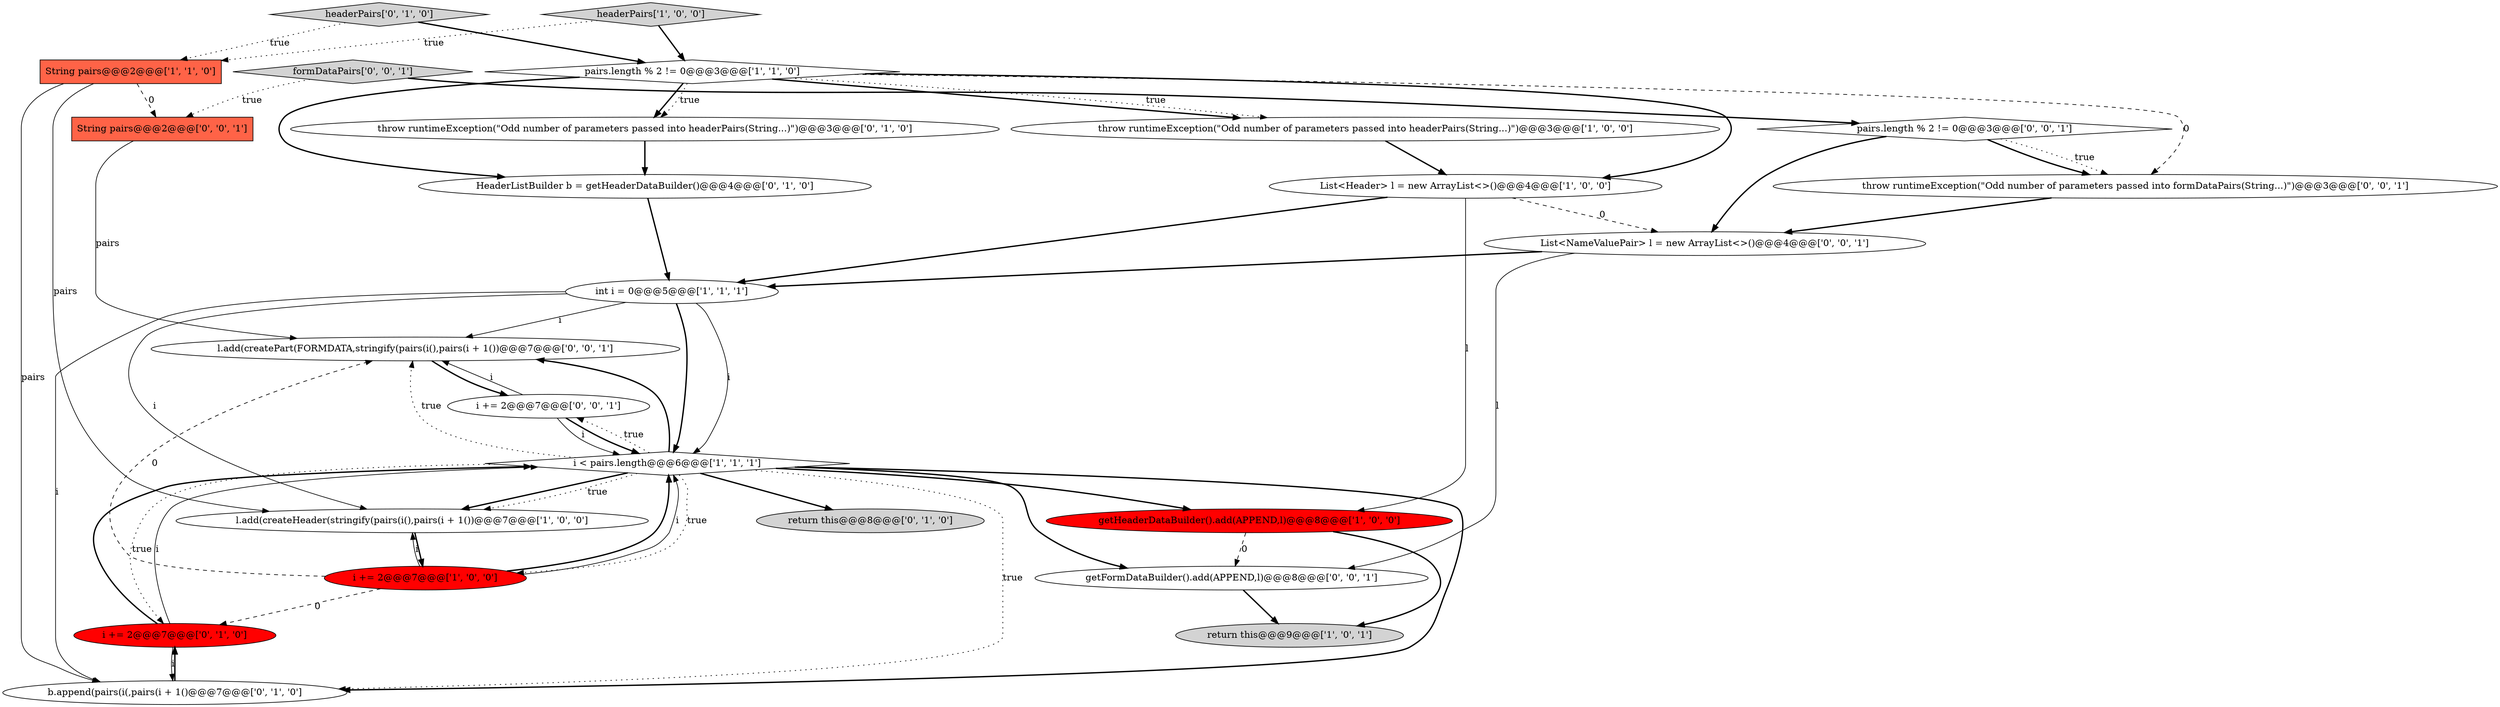 digraph {
19 [style = filled, label = "String pairs@@@2@@@['0', '0', '1']", fillcolor = tomato, shape = box image = "AAA0AAABBB3BBB"];
0 [style = filled, label = "throw runtimeException(\"Odd number of parameters passed into headerPairs(String...)\")@@@3@@@['1', '0', '0']", fillcolor = white, shape = ellipse image = "AAA0AAABBB1BBB"];
4 [style = filled, label = "int i = 0@@@5@@@['1', '1', '1']", fillcolor = white, shape = ellipse image = "AAA0AAABBB1BBB"];
3 [style = filled, label = "String pairs@@@2@@@['1', '1', '0']", fillcolor = tomato, shape = box image = "AAA0AAABBB1BBB"];
10 [style = filled, label = "getHeaderDataBuilder().add(APPEND,l)@@@8@@@['1', '0', '0']", fillcolor = red, shape = ellipse image = "AAA1AAABBB1BBB"];
6 [style = filled, label = "l.add(createHeader(stringify(pairs(i(),pairs(i + 1())@@@7@@@['1', '0', '0']", fillcolor = white, shape = ellipse image = "AAA0AAABBB1BBB"];
9 [style = filled, label = "i += 2@@@7@@@['1', '0', '0']", fillcolor = red, shape = ellipse image = "AAA1AAABBB1BBB"];
13 [style = filled, label = "headerPairs['0', '1', '0']", fillcolor = lightgray, shape = diamond image = "AAA0AAABBB2BBB"];
24 [style = filled, label = "l.add(createPart(FORMDATA,stringify(pairs(i(),pairs(i + 1())@@@7@@@['0', '0', '1']", fillcolor = white, shape = ellipse image = "AAA0AAABBB3BBB"];
17 [style = filled, label = "getFormDataBuilder().add(APPEND,l)@@@8@@@['0', '0', '1']", fillcolor = white, shape = ellipse image = "AAA0AAABBB3BBB"];
8 [style = filled, label = "i < pairs.length@@@6@@@['1', '1', '1']", fillcolor = white, shape = diamond image = "AAA0AAABBB1BBB"];
22 [style = filled, label = "throw runtimeException(\"Odd number of parameters passed into formDataPairs(String...)\")@@@3@@@['0', '0', '1']", fillcolor = white, shape = ellipse image = "AAA0AAABBB3BBB"];
2 [style = filled, label = "headerPairs['1', '0', '0']", fillcolor = lightgray, shape = diamond image = "AAA0AAABBB1BBB"];
12 [style = filled, label = "throw runtimeException(\"Odd number of parameters passed into headerPairs(String...)\")@@@3@@@['0', '1', '0']", fillcolor = white, shape = ellipse image = "AAA0AAABBB2BBB"];
5 [style = filled, label = "List<Header> l = new ArrayList<>()@@@4@@@['1', '0', '0']", fillcolor = white, shape = ellipse image = "AAA0AAABBB1BBB"];
18 [style = filled, label = "i += 2@@@7@@@['0', '0', '1']", fillcolor = white, shape = ellipse image = "AAA0AAABBB3BBB"];
21 [style = filled, label = "pairs.length % 2 != 0@@@3@@@['0', '0', '1']", fillcolor = white, shape = diamond image = "AAA0AAABBB3BBB"];
23 [style = filled, label = "List<NameValuePair> l = new ArrayList<>()@@@4@@@['0', '0', '1']", fillcolor = white, shape = ellipse image = "AAA0AAABBB3BBB"];
7 [style = filled, label = "pairs.length % 2 != 0@@@3@@@['1', '1', '0']", fillcolor = white, shape = diamond image = "AAA0AAABBB1BBB"];
15 [style = filled, label = "return this@@@8@@@['0', '1', '0']", fillcolor = lightgray, shape = ellipse image = "AAA0AAABBB2BBB"];
1 [style = filled, label = "return this@@@9@@@['1', '0', '1']", fillcolor = lightgray, shape = ellipse image = "AAA0AAABBB1BBB"];
20 [style = filled, label = "formDataPairs['0', '0', '1']", fillcolor = lightgray, shape = diamond image = "AAA0AAABBB3BBB"];
11 [style = filled, label = "b.append(pairs(i(,pairs(i + 1()@@@7@@@['0', '1', '0']", fillcolor = white, shape = ellipse image = "AAA0AAABBB2BBB"];
14 [style = filled, label = "i += 2@@@7@@@['0', '1', '0']", fillcolor = red, shape = ellipse image = "AAA1AAABBB2BBB"];
16 [style = filled, label = "HeaderListBuilder b = getHeaderDataBuilder()@@@4@@@['0', '1', '0']", fillcolor = white, shape = ellipse image = "AAA0AAABBB2BBB"];
2->3 [style = dotted, label="true"];
23->17 [style = solid, label="l"];
8->24 [style = bold, label=""];
4->11 [style = solid, label="i"];
8->10 [style = bold, label=""];
8->15 [style = bold, label=""];
17->1 [style = bold, label=""];
13->3 [style = dotted, label="true"];
9->24 [style = dashed, label="0"];
11->14 [style = bold, label=""];
7->12 [style = bold, label=""];
5->23 [style = dashed, label="0"];
19->24 [style = solid, label="pairs"];
14->11 [style = solid, label="i"];
18->24 [style = solid, label="i"];
23->4 [style = bold, label=""];
21->22 [style = dotted, label="true"];
7->0 [style = bold, label=""];
8->6 [style = bold, label=""];
12->16 [style = bold, label=""];
7->0 [style = dotted, label="true"];
9->8 [style = bold, label=""];
14->8 [style = solid, label="i"];
22->23 [style = bold, label=""];
24->18 [style = bold, label=""];
8->24 [style = dotted, label="true"];
4->8 [style = solid, label="i"];
7->12 [style = dotted, label="true"];
3->19 [style = dashed, label="0"];
4->6 [style = solid, label="i"];
4->24 [style = solid, label="i"];
3->11 [style = solid, label="pairs"];
8->17 [style = bold, label=""];
20->21 [style = bold, label=""];
7->5 [style = bold, label=""];
9->14 [style = dashed, label="0"];
8->6 [style = dotted, label="true"];
9->6 [style = solid, label="i"];
3->6 [style = solid, label="pairs"];
21->22 [style = bold, label=""];
13->7 [style = bold, label=""];
5->10 [style = solid, label="l"];
8->14 [style = dotted, label="true"];
5->4 [style = bold, label=""];
7->16 [style = bold, label=""];
10->17 [style = dashed, label="0"];
8->11 [style = dotted, label="true"];
8->18 [style = dotted, label="true"];
4->8 [style = bold, label=""];
9->8 [style = solid, label="i"];
20->19 [style = dotted, label="true"];
14->8 [style = bold, label=""];
18->8 [style = bold, label=""];
8->9 [style = dotted, label="true"];
2->7 [style = bold, label=""];
6->9 [style = bold, label=""];
16->4 [style = bold, label=""];
10->1 [style = bold, label=""];
8->11 [style = bold, label=""];
7->22 [style = dashed, label="0"];
0->5 [style = bold, label=""];
21->23 [style = bold, label=""];
18->8 [style = solid, label="i"];
}
